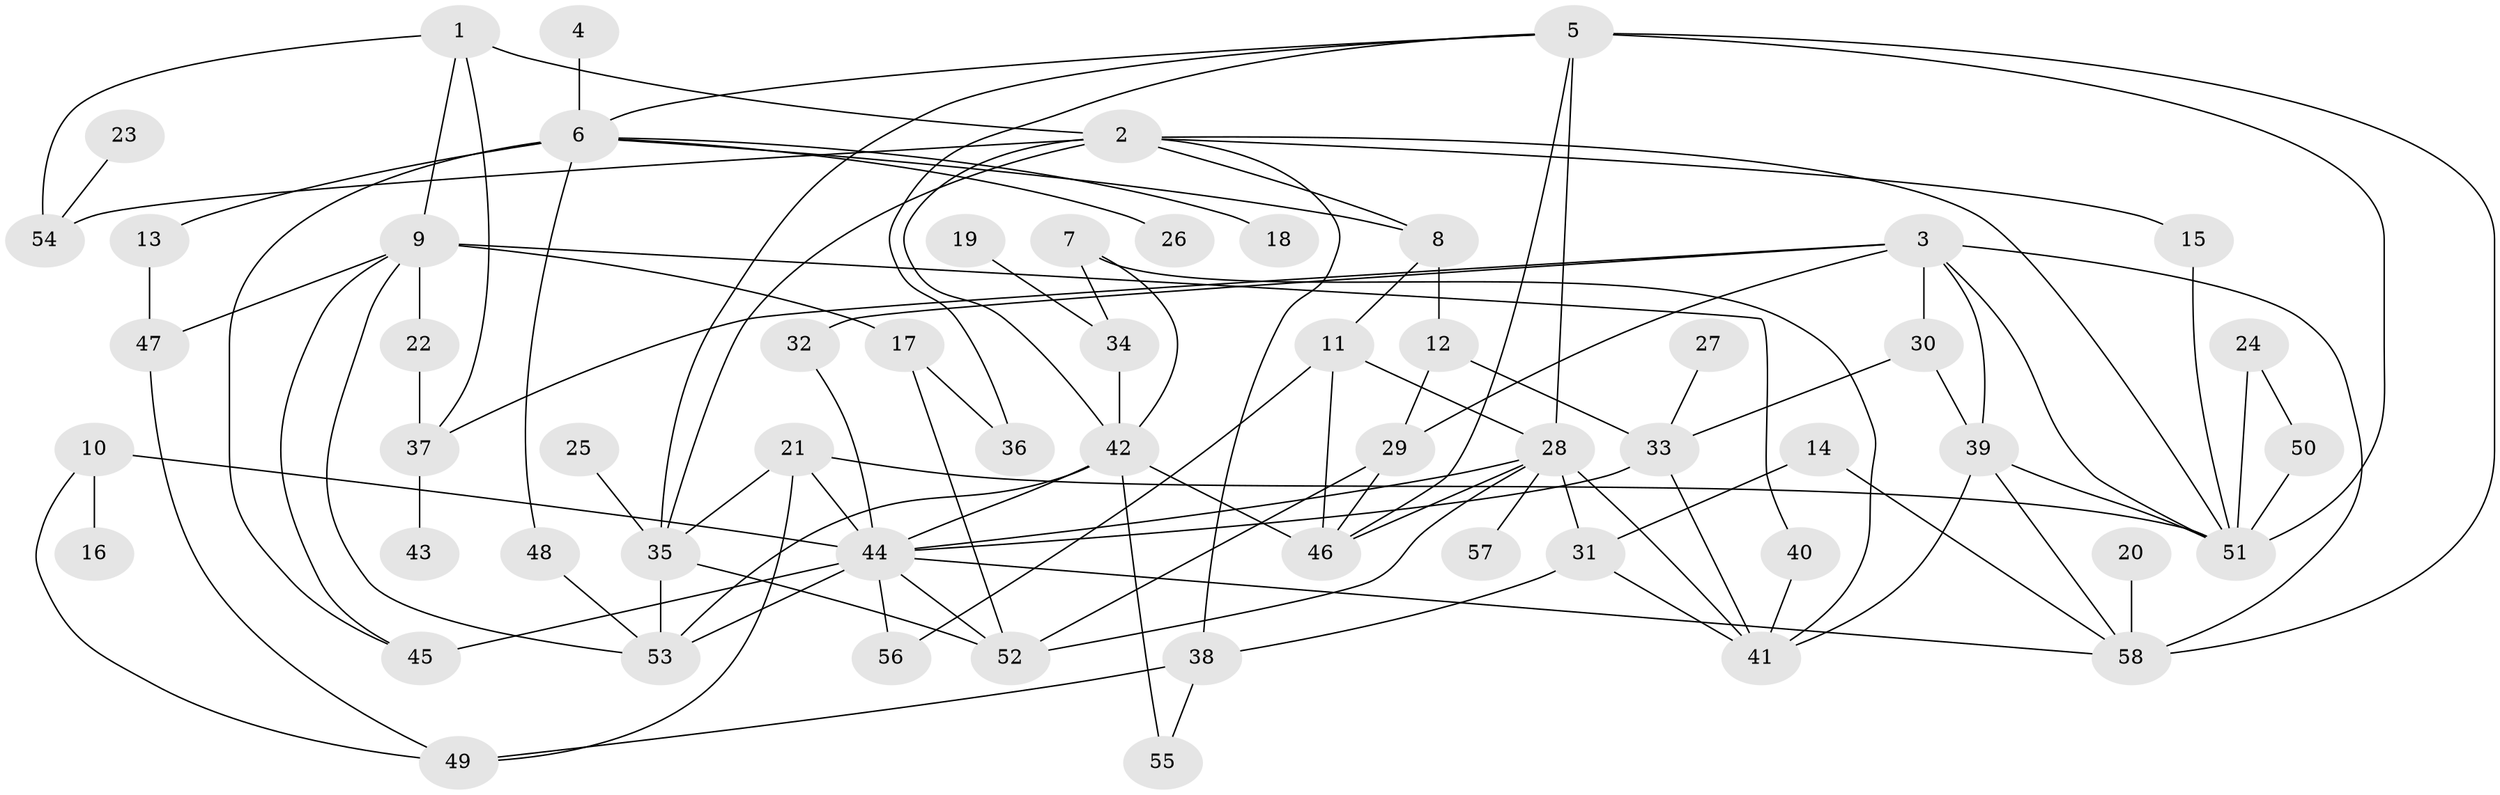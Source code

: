// original degree distribution, {4: 0.1810344827586207, 7: 0.034482758620689655, 3: 0.1896551724137931, 5: 0.06896551724137931, 2: 0.27586206896551724, 1: 0.20689655172413793, 6: 0.04310344827586207}
// Generated by graph-tools (version 1.1) at 2025/49/03/09/25 03:49:26]
// undirected, 58 vertices, 106 edges
graph export_dot {
graph [start="1"]
  node [color=gray90,style=filled];
  1;
  2;
  3;
  4;
  5;
  6;
  7;
  8;
  9;
  10;
  11;
  12;
  13;
  14;
  15;
  16;
  17;
  18;
  19;
  20;
  21;
  22;
  23;
  24;
  25;
  26;
  27;
  28;
  29;
  30;
  31;
  32;
  33;
  34;
  35;
  36;
  37;
  38;
  39;
  40;
  41;
  42;
  43;
  44;
  45;
  46;
  47;
  48;
  49;
  50;
  51;
  52;
  53;
  54;
  55;
  56;
  57;
  58;
  1 -- 2 [weight=1.0];
  1 -- 9 [weight=1.0];
  1 -- 37 [weight=1.0];
  1 -- 54 [weight=1.0];
  2 -- 8 [weight=1.0];
  2 -- 15 [weight=1.0];
  2 -- 35 [weight=1.0];
  2 -- 38 [weight=1.0];
  2 -- 42 [weight=1.0];
  2 -- 51 [weight=1.0];
  2 -- 54 [weight=1.0];
  3 -- 29 [weight=1.0];
  3 -- 30 [weight=1.0];
  3 -- 32 [weight=1.0];
  3 -- 37 [weight=1.0];
  3 -- 39 [weight=1.0];
  3 -- 51 [weight=1.0];
  3 -- 58 [weight=1.0];
  4 -- 6 [weight=1.0];
  5 -- 6 [weight=1.0];
  5 -- 28 [weight=1.0];
  5 -- 35 [weight=1.0];
  5 -- 36 [weight=1.0];
  5 -- 46 [weight=1.0];
  5 -- 51 [weight=1.0];
  5 -- 58 [weight=2.0];
  6 -- 8 [weight=1.0];
  6 -- 13 [weight=1.0];
  6 -- 18 [weight=1.0];
  6 -- 26 [weight=1.0];
  6 -- 45 [weight=1.0];
  6 -- 48 [weight=1.0];
  7 -- 34 [weight=1.0];
  7 -- 41 [weight=1.0];
  7 -- 42 [weight=1.0];
  8 -- 11 [weight=1.0];
  8 -- 12 [weight=1.0];
  9 -- 17 [weight=1.0];
  9 -- 22 [weight=1.0];
  9 -- 40 [weight=1.0];
  9 -- 45 [weight=1.0];
  9 -- 47 [weight=1.0];
  9 -- 53 [weight=1.0];
  10 -- 16 [weight=1.0];
  10 -- 44 [weight=1.0];
  10 -- 49 [weight=1.0];
  11 -- 28 [weight=1.0];
  11 -- 46 [weight=1.0];
  11 -- 56 [weight=1.0];
  12 -- 29 [weight=1.0];
  12 -- 33 [weight=1.0];
  13 -- 47 [weight=1.0];
  14 -- 31 [weight=1.0];
  14 -- 58 [weight=1.0];
  15 -- 51 [weight=1.0];
  17 -- 36 [weight=1.0];
  17 -- 52 [weight=1.0];
  19 -- 34 [weight=1.0];
  20 -- 58 [weight=1.0];
  21 -- 35 [weight=1.0];
  21 -- 44 [weight=1.0];
  21 -- 49 [weight=1.0];
  21 -- 51 [weight=1.0];
  22 -- 37 [weight=1.0];
  23 -- 54 [weight=1.0];
  24 -- 50 [weight=1.0];
  24 -- 51 [weight=1.0];
  25 -- 35 [weight=1.0];
  27 -- 33 [weight=1.0];
  28 -- 31 [weight=1.0];
  28 -- 41 [weight=1.0];
  28 -- 44 [weight=1.0];
  28 -- 46 [weight=1.0];
  28 -- 52 [weight=1.0];
  28 -- 57 [weight=1.0];
  29 -- 46 [weight=1.0];
  29 -- 52 [weight=1.0];
  30 -- 33 [weight=1.0];
  30 -- 39 [weight=1.0];
  31 -- 38 [weight=1.0];
  31 -- 41 [weight=1.0];
  32 -- 44 [weight=1.0];
  33 -- 41 [weight=1.0];
  33 -- 44 [weight=1.0];
  34 -- 42 [weight=1.0];
  35 -- 52 [weight=1.0];
  35 -- 53 [weight=1.0];
  37 -- 43 [weight=1.0];
  38 -- 49 [weight=1.0];
  38 -- 55 [weight=1.0];
  39 -- 41 [weight=1.0];
  39 -- 51 [weight=1.0];
  39 -- 58 [weight=1.0];
  40 -- 41 [weight=1.0];
  42 -- 44 [weight=1.0];
  42 -- 46 [weight=1.0];
  42 -- 53 [weight=1.0];
  42 -- 55 [weight=1.0];
  44 -- 45 [weight=2.0];
  44 -- 52 [weight=1.0];
  44 -- 53 [weight=1.0];
  44 -- 56 [weight=1.0];
  44 -- 58 [weight=1.0];
  47 -- 49 [weight=1.0];
  48 -- 53 [weight=1.0];
  50 -- 51 [weight=2.0];
}

